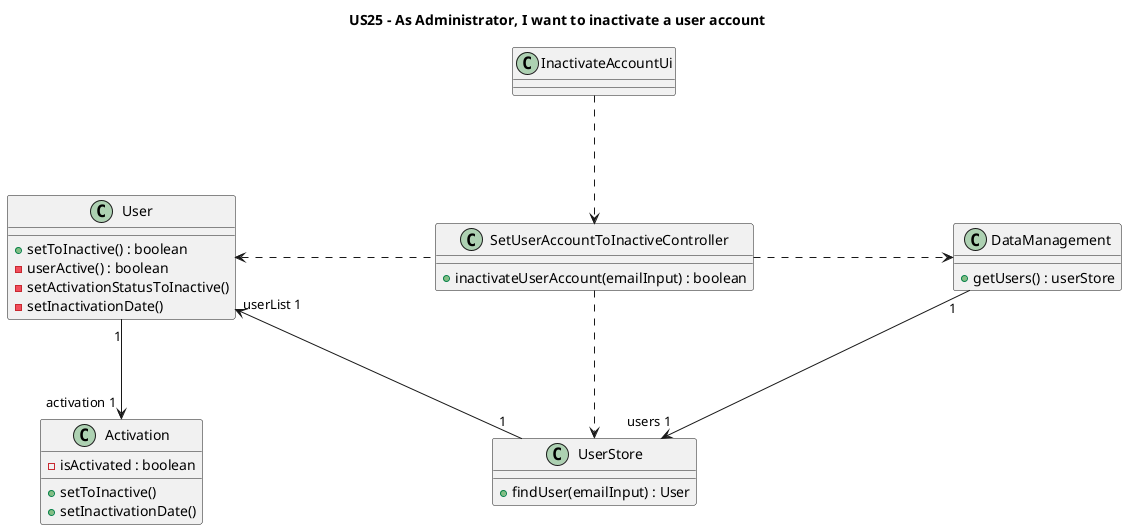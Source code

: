 @startuml
title US25 - As Administrator, I want to inactivate a user account

class InactivateAccountUi
class User  {
	+setToInactive() : boolean
	-userActive() : boolean
	-setActivationStatusToInactive()
	-setInactivationDate()
}

class SetUserAccountToInactiveController  {
	+inactivateUserAccount(emailInput) : boolean
}


class DataManagement  {
	+getUsers() : userStore
}

class UserStore  {
	+findUser(emailInput) : User
}

class Activation {
    -isActivated : boolean
    +setToInactive()
    +setInactivationDate()
}

skinparam nodesep 200
skinparam ranksep 100

UserStore "1"--> "userList 1" User
DataManagement "1"--> "users 1" UserStore
SetUserAccountToInactiveController ..left> User
SetUserAccountToInactiveController ..right> DataManagement
SetUserAccountToInactiveController ..> UserStore
InactivateAccountUi ..> SetUserAccountToInactiveController
User "1"--down> "activation 1"Activation
@enduml
